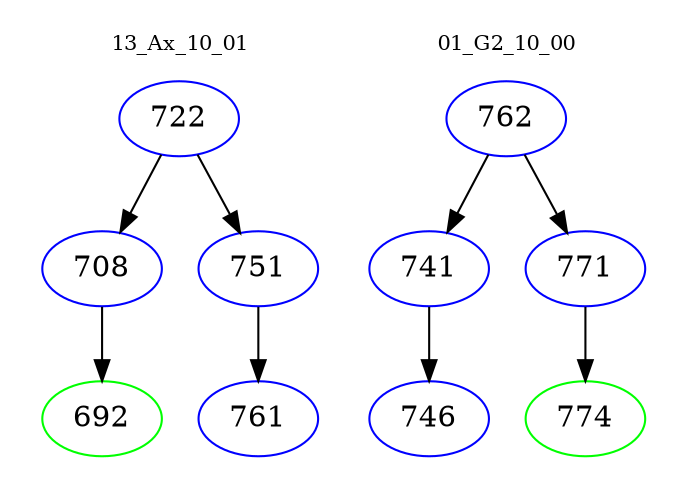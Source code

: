digraph{
subgraph cluster_0 {
color = white
label = "13_Ax_10_01";
fontsize=10;
T0_722 [label="722", color="blue"]
T0_722 -> T0_708 [color="black"]
T0_708 [label="708", color="blue"]
T0_708 -> T0_692 [color="black"]
T0_692 [label="692", color="green"]
T0_722 -> T0_751 [color="black"]
T0_751 [label="751", color="blue"]
T0_751 -> T0_761 [color="black"]
T0_761 [label="761", color="blue"]
}
subgraph cluster_1 {
color = white
label = "01_G2_10_00";
fontsize=10;
T1_762 [label="762", color="blue"]
T1_762 -> T1_741 [color="black"]
T1_741 [label="741", color="blue"]
T1_741 -> T1_746 [color="black"]
T1_746 [label="746", color="blue"]
T1_762 -> T1_771 [color="black"]
T1_771 [label="771", color="blue"]
T1_771 -> T1_774 [color="black"]
T1_774 [label="774", color="green"]
}
}
